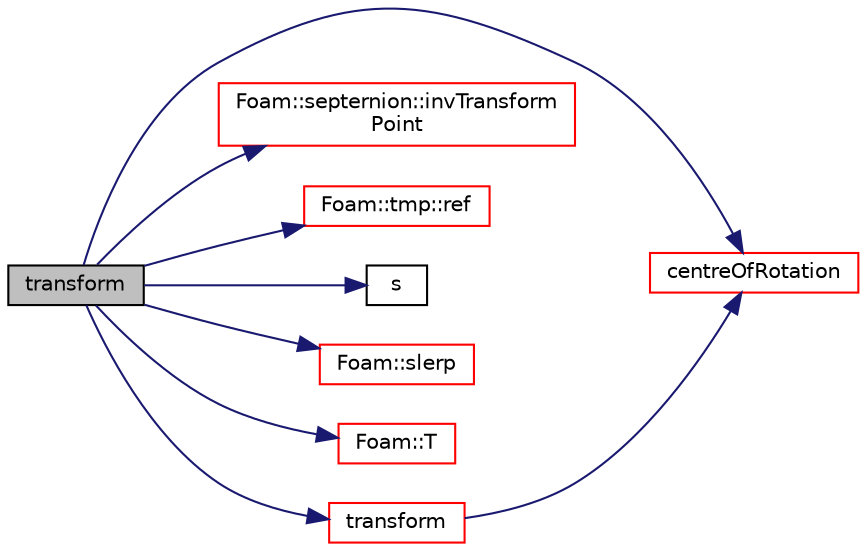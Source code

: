 digraph "transform"
{
  bgcolor="transparent";
  edge [fontname="Helvetica",fontsize="10",labelfontname="Helvetica",labelfontsize="10"];
  node [fontname="Helvetica",fontsize="10",shape=record];
  rankdir="LR";
  Node1 [label="transform",height=0.2,width=0.4,color="black", fillcolor="grey75", style="filled", fontcolor="black"];
  Node1 -> Node2 [color="midnightblue",fontsize="10",style="solid",fontname="Helvetica"];
  Node2 [label="centreOfRotation",height=0.2,width=0.4,color="red",URL="$a02403.html#a2f8c6ae8506d71aa8038ba4a8f62ce3f",tooltip="Return the current centre of rotation. "];
  Node1 -> Node3 [color="midnightblue",fontsize="10",style="solid",fontname="Helvetica"];
  Node3 [label="Foam::septernion::invTransform\lPoint",height=0.2,width=0.4,color="red",URL="$a02348.html#a3568de7c78b57ca53ecc49c629c90a57",tooltip="Inverse Transform the given coordinate point. "];
  Node1 -> Node4 [color="midnightblue",fontsize="10",style="solid",fontname="Helvetica"];
  Node4 [label="Foam::tmp::ref",height=0.2,width=0.4,color="red",URL="$a02710.html#af16202cc9b8e931206cfceb8d9779bb2",tooltip="Return non-const reference or generate a fatal error. "];
  Node1 -> Node5 [color="midnightblue",fontsize="10",style="solid",fontname="Helvetica"];
  Node5 [label="s",height=0.2,width=0.4,color="black",URL="$a04424.html#a6d6b99210a64ad23792eb7a3b0411c42"];
  Node1 -> Node6 [color="midnightblue",fontsize="10",style="solid",fontname="Helvetica"];
  Node6 [label="Foam::slerp",height=0.2,width=0.4,color="red",URL="$a10893.html#ad99931d1155936b2d8aa2ce6651bce06",tooltip="Spherical linear interpolation of quaternions. "];
  Node1 -> Node7 [color="midnightblue",fontsize="10",style="solid",fontname="Helvetica"];
  Node7 [label="Foam::T",height=0.2,width=0.4,color="red",URL="$a10893.html#ae57fda0abb14bb0944947c463c6e09d4"];
  Node1 -> Node8 [color="midnightblue",fontsize="10",style="solid",fontname="Helvetica"];
  Node8 [label="transform",height=0.2,width=0.4,color="red",URL="$a02403.html#a7ae5497c07eb95c569be5217c18d6883",tooltip="Transform the given initial state point by the current motion. "];
  Node8 -> Node2 [color="midnightblue",fontsize="10",style="solid",fontname="Helvetica"];
}
